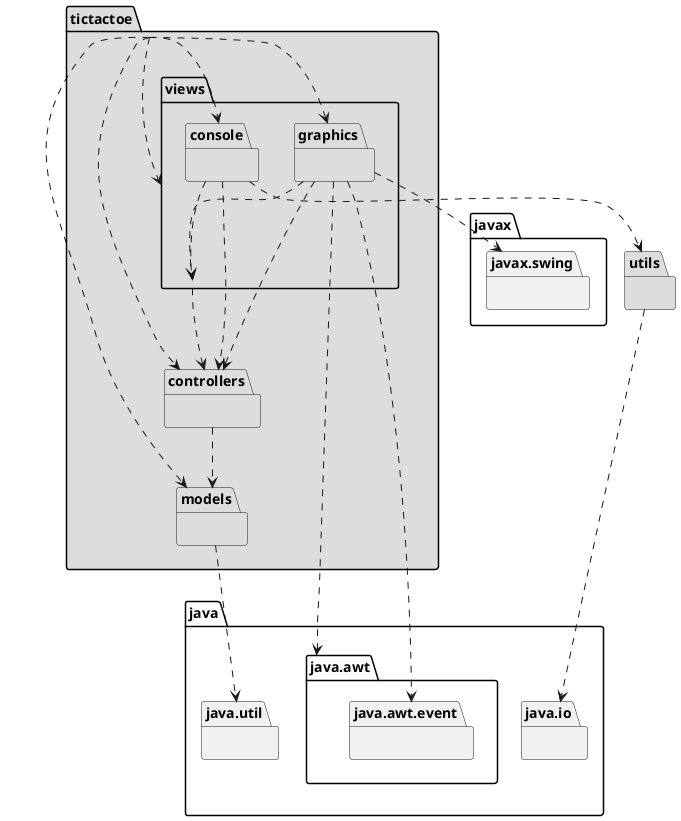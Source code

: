 @startuml arquitectura
package tictactoe #DDDDDD { }
tictactoe .down.> tictactoe.views.graphics
tictactoe .down.> tictactoe.models
tictactoe .down.> tictactoe.views.console
tictactoe .down.> tictactoe.controllers
tictactoe .down.> tictactoe.views

package tictactoe.controllers #DDDDDD { }
tictactoe.controllers .down.> tictactoe.models

package tictactoe.models #DDDDDD { }
package java.util{ }
tictactoe.models .down.> java.util

package utils #DDDDDD { }
package java.io{ }
utils .down.> java.io

package tictactoe.views #DDDDDD { }
tictactoe.views .down.> tictactoe.controllers

package tictactoe.views.console #DDDDDD { }
tictactoe.views.console .down.> tictactoe.views
tictactoe.views.console .down.> tictactoe.controllers
tictactoe.views.console .down.> utils

package tictactoe.views.graphics #DDDDDD { }
package java.awt{ }
tictactoe.views.graphics .down.> java.awt
package java.awt.event{ }
tictactoe.views.graphics .down.> java.awt.event
tictactoe.views.graphics .down.> tictactoe.views
tictactoe.views.graphics .down.> tictactoe.controllers
package javax.swing{ }
tictactoe.views.graphics .down.> javax.swing

@enduml
